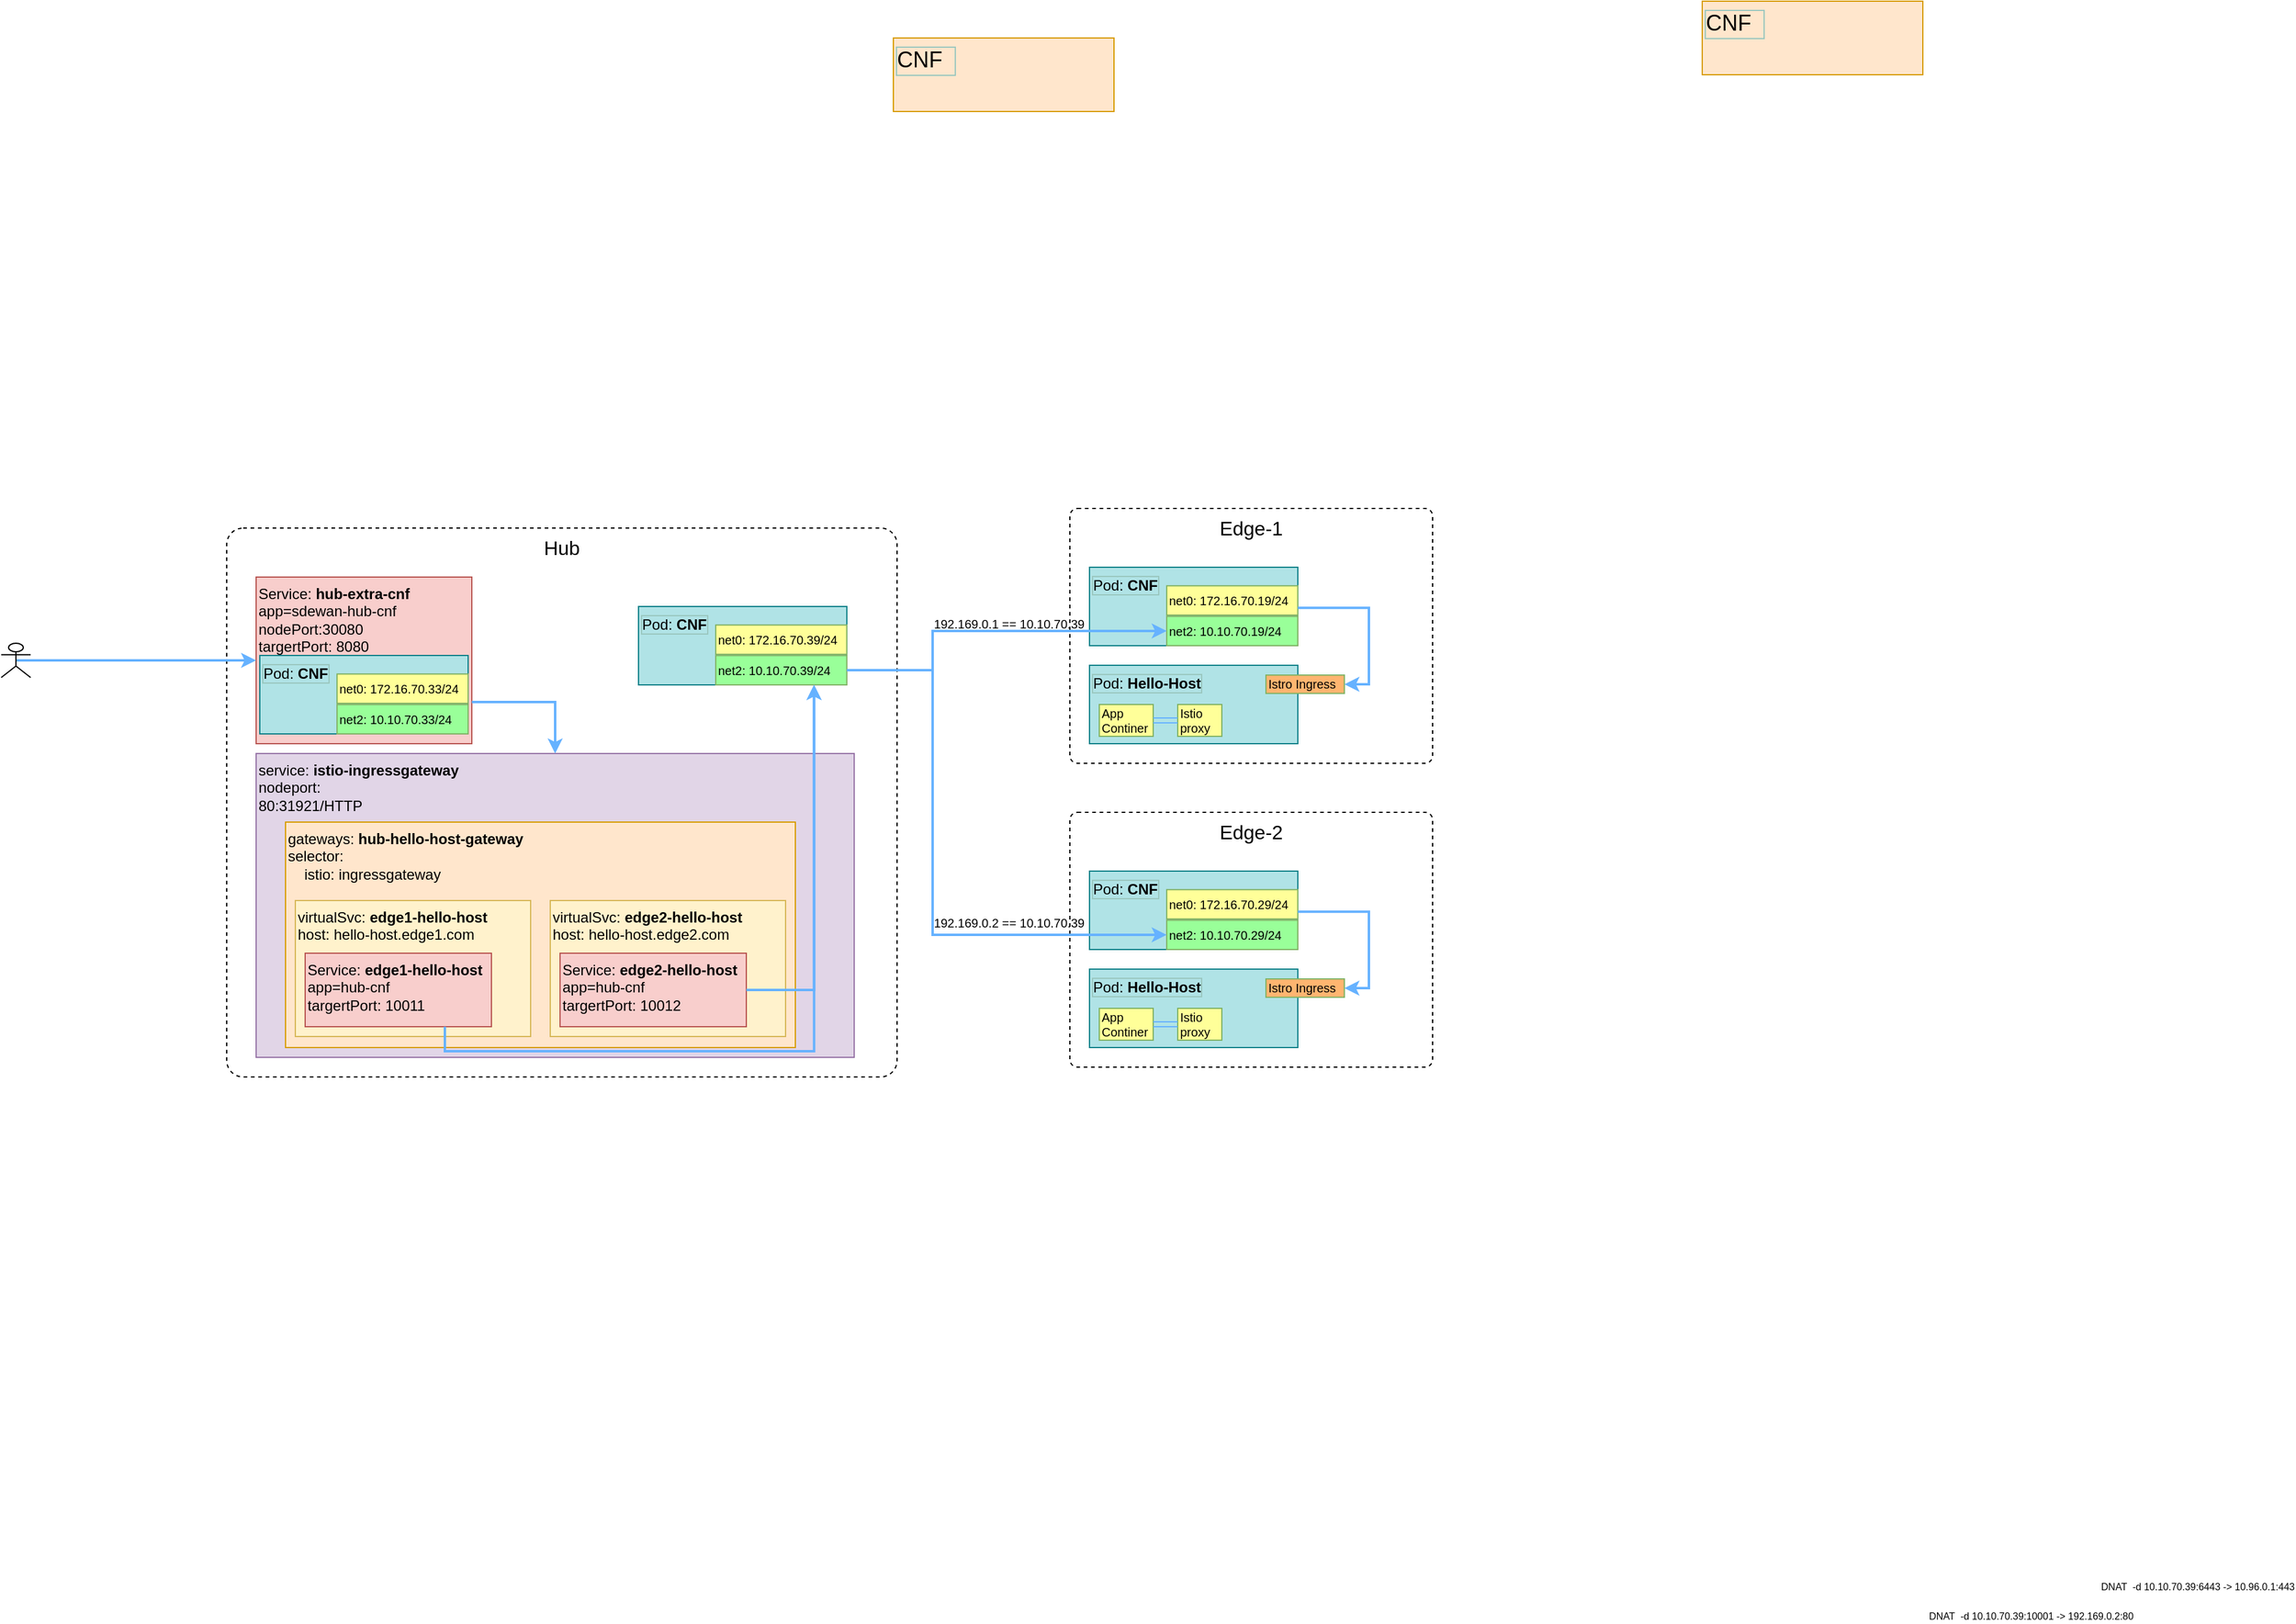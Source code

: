<mxfile version="15.5.2" type="github">
  <diagram id="_Mf6lnb294Ap30HItGFO" name="Page-1">
    <mxGraphModel dx="2719" dy="868" grid="1" gridSize="8" guides="1" tooltips="1" connect="1" arrows="1" fold="1" page="1" pageScale="1" pageWidth="1100" pageHeight="850" math="0" shadow="0">
      <root>
        <mxCell id="0" />
        <mxCell id="1" parent="0" />
        <mxCell id="dr2jXw1xH-RzFGX_rYgQ-3" value="CNF&amp;nbsp;&amp;nbsp;" style="rounded=0;whiteSpace=wrap;html=1;align=left;verticalAlign=top;labelBorderColor=#9AC7BF;fontSize=18;container=0;fillColor=#ffe6cc;strokeColor=#d79b00;" parent="1" vertex="1">
          <mxGeometry x="720" y="200" width="180" height="60" as="geometry" />
        </mxCell>
        <mxCell id="dr2jXw1xH-RzFGX_rYgQ-4" value="CNF&amp;nbsp;&amp;nbsp;" style="rounded=0;whiteSpace=wrap;html=1;align=left;verticalAlign=top;labelBorderColor=#9AC7BF;fontSize=18;container=0;fillColor=#ffe6cc;strokeColor=#d79b00;" parent="1" vertex="1">
          <mxGeometry x="1380" y="170" width="180" height="60" as="geometry" />
        </mxCell>
        <mxCell id="dr2jXw1xH-RzFGX_rYgQ-26" value="DNAT&amp;nbsp; -d 10.10.70.39:10001 -&amp;gt; 192.169.0.2:80" style="edgeLabel;html=1;align=center;verticalAlign=middle;resizable=0;points=[];fontSize=8;container=0;" parent="1" vertex="1" connectable="0">
          <mxGeometry x="1648.0" y="1488" as="geometry" />
        </mxCell>
        <mxCell id="dr2jXw1xH-RzFGX_rYgQ-24" value="DNAT&amp;nbsp; -d 10.10.70.39:6443 -&amp;gt; 10.96.0.1:443" style="edgeLabel;html=1;align=center;verticalAlign=middle;resizable=0;points=[];fontSize=8;container=0;" parent="1" vertex="1" connectable="0">
          <mxGeometry x="1784.0" y="1464" as="geometry" />
        </mxCell>
        <mxCell id="dr2jXw1xH-RzFGX_rYgQ-25" value="192.169.0.1 == 10.10.70.39" style="edgeLabel;html=1;align=center;verticalAlign=middle;resizable=0;points=[];fontSize=10;container=0;" parent="1" vertex="1" connectable="0">
          <mxGeometry x="824.0" y="676" as="geometry">
            <mxPoint x="-10" y="2" as="offset" />
          </mxGeometry>
        </mxCell>
        <mxCell id="dr2jXw1xH-RzFGX_rYgQ-49" value="192.169.0.2 == 10.10.70.39" style="edgeLabel;html=1;align=center;verticalAlign=middle;resizable=0;points=[];fontSize=10;container=0;" parent="1" vertex="1" connectable="0">
          <mxGeometry x="824.0" y="920" as="geometry">
            <mxPoint x="-10" y="2" as="offset" />
          </mxGeometry>
        </mxCell>
        <mxCell id="MFXp9vrlhHnJbVwKKNNt-15" value="" style="group" vertex="1" connectable="0" parent="1">
          <mxGeometry x="200" y="640" width="523" height="408" as="geometry" />
        </mxCell>
        <mxCell id="MFXp9vrlhHnJbVwKKNNt-13" value="Service: &lt;b&gt;hub-extra-cnf&lt;/b&gt;&lt;br style=&quot;font-size: 12px&quot;&gt;app=sdewan-hub-cnf&lt;br&gt;nodePort:30080&lt;br&gt;targertPort: 8080" style="rounded=0;whiteSpace=wrap;html=1;align=left;verticalAlign=top;labelBorderColor=none;fontSize=12;container=0;fillColor=#f8cecc;strokeColor=#b85450;" vertex="1" parent="MFXp9vrlhHnJbVwKKNNt-15">
          <mxGeometry width="176" height="136" as="geometry" />
        </mxCell>
        <mxCell id="MFXp9vrlhHnJbVwKKNNt-9" value="" style="group" vertex="1" connectable="0" parent="MFXp9vrlhHnJbVwKKNNt-15">
          <mxGeometry x="3" y="48" width="520" height="360" as="geometry" />
        </mxCell>
        <mxCell id="MFXp9vrlhHnJbVwKKNNt-25" value="" style="group" vertex="1" connectable="0" parent="MFXp9vrlhHnJbVwKKNNt-9">
          <mxGeometry y="16" width="520" height="344" as="geometry" />
        </mxCell>
        <mxCell id="MFXp9vrlhHnJbVwKKNNt-10" value="Pod: &lt;b&gt;CNF&lt;/b&gt;" style="rounded=0;whiteSpace=wrap;html=1;align=left;verticalAlign=top;labelBorderColor=#9AC7BF;fontSize=12;container=0;fillColor=#b0e3e6;strokeColor=#0e8088;" vertex="1" parent="MFXp9vrlhHnJbVwKKNNt-25">
          <mxGeometry width="170" height="64" as="geometry" />
        </mxCell>
        <mxCell id="MFXp9vrlhHnJbVwKKNNt-11" value="net0: 172.16.70.33/24" style="rounded=0;whiteSpace=wrap;html=1;strokeColor=#82b366;container=0;align=left;fillColor=#FFFF99;fontSize=10;" vertex="1" parent="MFXp9vrlhHnJbVwKKNNt-25">
          <mxGeometry x="63.024" y="15.134" width="106.973" height="23.911" as="geometry" />
        </mxCell>
        <mxCell id="MFXp9vrlhHnJbVwKKNNt-12" value="net2: 10.10.70.33/24" style="rounded=0;whiteSpace=wrap;html=1;strokeColor=#82b366;container=0;align=left;fillColor=#99FF99;fontSize=10;" vertex="1" parent="MFXp9vrlhHnJbVwKKNNt-25">
          <mxGeometry x="63.024" y="40.087" width="106.973" height="23.911" as="geometry" />
        </mxCell>
        <mxCell id="MFXp9vrlhHnJbVwKKNNt-69" value="Hub" style="rounded=1;whiteSpace=wrap;fontSize=16;verticalAlign=top;arcSize=3;dashed=1;container=0;fillColor=none;" vertex="1" parent="MFXp9vrlhHnJbVwKKNNt-25">
          <mxGeometry x="-27" y="-104" width="547" height="448" as="geometry" />
        </mxCell>
        <mxCell id="MFXp9vrlhHnJbVwKKNNt-68" style="edgeStyle=orthogonalEdgeStyle;rounded=0;orthogonalLoop=1;jettySize=auto;html=1;exitX=0.5;exitY=0.5;exitDx=0;exitDy=0;exitPerimeter=0;entryX=0;entryY=0.5;entryDx=0;entryDy=0;fontSize=10;startArrow=none;startFill=0;endArrow=classic;endFill=1;strokeColor=#66B2FF;strokeWidth=2;" edge="1" parent="1" source="MFXp9vrlhHnJbVwKKNNt-18" target="MFXp9vrlhHnJbVwKKNNt-13">
          <mxGeometry relative="1" as="geometry" />
        </mxCell>
        <mxCell id="MFXp9vrlhHnJbVwKKNNt-18" value="" style="shape=umlActor;verticalLabelPosition=bottom;verticalAlign=top;html=1;outlineConnect=0;fontSize=10;" vertex="1" parent="1">
          <mxGeometry x="-8" y="694" width="24" height="28" as="geometry" />
        </mxCell>
        <mxCell id="MFXp9vrlhHnJbVwKKNNt-26" value="" style="group" vertex="1" connectable="0" parent="1">
          <mxGeometry x="512" y="664" width="170" height="64" as="geometry" />
        </mxCell>
        <mxCell id="MFXp9vrlhHnJbVwKKNNt-27" value="Pod: &lt;b&gt;CNF&lt;/b&gt;" style="rounded=0;whiteSpace=wrap;html=1;align=left;verticalAlign=top;labelBorderColor=#9AC7BF;fontSize=12;container=0;fillColor=#b0e3e6;strokeColor=#0e8088;" vertex="1" parent="MFXp9vrlhHnJbVwKKNNt-26">
          <mxGeometry width="170" height="64" as="geometry" />
        </mxCell>
        <mxCell id="MFXp9vrlhHnJbVwKKNNt-28" value="net0: 172.16.70.39/24" style="rounded=0;whiteSpace=wrap;html=1;strokeColor=#82b366;container=0;align=left;fillColor=#FFFF99;fontSize=10;" vertex="1" parent="MFXp9vrlhHnJbVwKKNNt-26">
          <mxGeometry x="63.024" y="15.134" width="106.973" height="23.911" as="geometry" />
        </mxCell>
        <mxCell id="MFXp9vrlhHnJbVwKKNNt-29" value="net2: 10.10.70.39/24" style="rounded=0;whiteSpace=wrap;html=1;strokeColor=#82b366;container=0;align=left;fillColor=#99FF99;fontSize=10;" vertex="1" parent="MFXp9vrlhHnJbVwKKNNt-26">
          <mxGeometry x="63.024" y="40.087" width="106.973" height="23.911" as="geometry" />
        </mxCell>
        <mxCell id="MFXp9vrlhHnJbVwKKNNt-41" value="" style="group" vertex="1" connectable="0" parent="1">
          <mxGeometry x="864" y="584" width="296" height="208" as="geometry" />
        </mxCell>
        <mxCell id="dr2jXw1xH-RzFGX_rYgQ-10" value="Edge-1" style="rounded=1;whiteSpace=wrap;fontSize=16;verticalAlign=top;arcSize=3;dashed=1;container=0;fillColor=none;" parent="MFXp9vrlhHnJbVwKKNNt-41" vertex="1">
          <mxGeometry width="296" height="208" as="geometry" />
        </mxCell>
        <mxCell id="MFXp9vrlhHnJbVwKKNNt-31" value="" style="group" vertex="1" connectable="0" parent="MFXp9vrlhHnJbVwKKNNt-41">
          <mxGeometry x="16" y="48" width="170" height="64" as="geometry" />
        </mxCell>
        <mxCell id="MFXp9vrlhHnJbVwKKNNt-32" value="Pod: &lt;b&gt;CNF&lt;/b&gt;" style="rounded=0;whiteSpace=wrap;html=1;align=left;verticalAlign=top;labelBorderColor=#9AC7BF;fontSize=12;container=0;fillColor=#b0e3e6;strokeColor=#0e8088;" vertex="1" parent="MFXp9vrlhHnJbVwKKNNt-31">
          <mxGeometry width="170" height="64" as="geometry" />
        </mxCell>
        <mxCell id="MFXp9vrlhHnJbVwKKNNt-33" value="net0: 172.16.70.19/24" style="rounded=0;whiteSpace=wrap;html=1;strokeColor=#82b366;container=0;align=left;fillColor=#FFFF99;fontSize=10;" vertex="1" parent="MFXp9vrlhHnJbVwKKNNt-31">
          <mxGeometry x="63.024" y="15.134" width="106.973" height="23.911" as="geometry" />
        </mxCell>
        <mxCell id="MFXp9vrlhHnJbVwKKNNt-34" value="net2: 10.10.70.19/24" style="rounded=0;whiteSpace=wrap;html=1;strokeColor=#82b366;container=0;align=left;fillColor=#99FF99;fontSize=10;" vertex="1" parent="MFXp9vrlhHnJbVwKKNNt-31">
          <mxGeometry x="63.024" y="40.087" width="106.973" height="23.911" as="geometry" />
        </mxCell>
        <mxCell id="MFXp9vrlhHnJbVwKKNNt-35" value="" style="group" vertex="1" connectable="0" parent="MFXp9vrlhHnJbVwKKNNt-41">
          <mxGeometry x="16" y="128" width="208" height="64" as="geometry" />
        </mxCell>
        <mxCell id="MFXp9vrlhHnJbVwKKNNt-36" value="Pod: &lt;b&gt;Hello-Host&lt;/b&gt;" style="rounded=0;whiteSpace=wrap;html=1;align=left;verticalAlign=top;labelBorderColor=#9AC7BF;fontSize=12;container=0;fillColor=#b0e3e6;strokeColor=#0e8088;" vertex="1" parent="MFXp9vrlhHnJbVwKKNNt-35">
          <mxGeometry width="170" height="64" as="geometry" />
        </mxCell>
        <mxCell id="dr2jXw1xH-RzFGX_rYgQ-61" value="App Continer" style="rounded=0;whiteSpace=wrap;html=1;strokeColor=#82b366;container=0;align=left;fillColor=#FFFF99;fontSize=10;" parent="MFXp9vrlhHnJbVwKKNNt-35" vertex="1">
          <mxGeometry x="8" y="32" width="44" height="26" as="geometry" />
        </mxCell>
        <mxCell id="dr2jXw1xH-RzFGX_rYgQ-62" value="Istio&lt;br style=&quot;font-size: 10px;&quot;&gt;proxy" style="rounded=0;whiteSpace=wrap;html=1;strokeColor=#82b366;container=0;align=left;fillColor=#FFFF99;fontSize=10;" parent="MFXp9vrlhHnJbVwKKNNt-35" vertex="1">
          <mxGeometry x="72" y="32" width="36" height="26" as="geometry" />
        </mxCell>
        <mxCell id="dr2jXw1xH-RzFGX_rYgQ-63" style="edgeStyle=orthogonalEdgeStyle;rounded=0;orthogonalLoop=1;jettySize=auto;html=1;exitX=1;exitY=0.5;exitDx=0;exitDy=0;entryX=0;entryY=0.5;entryDx=0;entryDy=0;fontSize=12;strokeColor=#66B2FF;strokeWidth=1;startArrow=classic;startFill=1;shape=link;" parent="MFXp9vrlhHnJbVwKKNNt-35" source="dr2jXw1xH-RzFGX_rYgQ-61" target="dr2jXw1xH-RzFGX_rYgQ-62" edge="1">
          <mxGeometry x="-32" y="-16" as="geometry" />
        </mxCell>
        <mxCell id="dr2jXw1xH-RzFGX_rYgQ-64" value="Istro Ingress" style="rounded=0;whiteSpace=wrap;html=1;strokeColor=#82b366;container=0;align=left;fillColor=#FFB570;fontSize=10;" parent="MFXp9vrlhHnJbVwKKNNt-35" vertex="1">
          <mxGeometry x="144" y="8" width="64" height="14.96" as="geometry" />
        </mxCell>
        <mxCell id="MFXp9vrlhHnJbVwKKNNt-54" style="edgeStyle=orthogonalEdgeStyle;rounded=0;orthogonalLoop=1;jettySize=auto;html=1;exitX=1;exitY=0.75;exitDx=0;exitDy=0;entryX=1;entryY=0.5;entryDx=0;entryDy=0;fontSize=10;startArrow=none;startFill=0;endArrow=classic;endFill=1;strokeColor=#66B2FF;strokeWidth=2;" edge="1" parent="MFXp9vrlhHnJbVwKKNNt-41" source="MFXp9vrlhHnJbVwKKNNt-33" target="dr2jXw1xH-RzFGX_rYgQ-64">
          <mxGeometry relative="1" as="geometry" />
        </mxCell>
        <mxCell id="MFXp9vrlhHnJbVwKKNNt-42" value="" style="group" vertex="1" connectable="0" parent="1">
          <mxGeometry x="864" y="832" width="296" height="208" as="geometry" />
        </mxCell>
        <mxCell id="MFXp9vrlhHnJbVwKKNNt-43" value="Edge-2" style="rounded=1;whiteSpace=wrap;fontSize=16;verticalAlign=top;arcSize=3;dashed=1;container=0;fillColor=none;" vertex="1" parent="MFXp9vrlhHnJbVwKKNNt-42">
          <mxGeometry width="296" height="208" as="geometry" />
        </mxCell>
        <mxCell id="MFXp9vrlhHnJbVwKKNNt-44" value="" style="group" vertex="1" connectable="0" parent="MFXp9vrlhHnJbVwKKNNt-42">
          <mxGeometry x="16" y="48" width="170" height="64" as="geometry" />
        </mxCell>
        <mxCell id="MFXp9vrlhHnJbVwKKNNt-45" value="Pod: &lt;b&gt;CNF&lt;/b&gt;" style="rounded=0;whiteSpace=wrap;html=1;align=left;verticalAlign=top;labelBorderColor=#9AC7BF;fontSize=12;container=0;fillColor=#b0e3e6;strokeColor=#0e8088;" vertex="1" parent="MFXp9vrlhHnJbVwKKNNt-44">
          <mxGeometry width="170" height="64" as="geometry" />
        </mxCell>
        <mxCell id="MFXp9vrlhHnJbVwKKNNt-46" value="net0: 172.16.70.29/24" style="rounded=0;whiteSpace=wrap;html=1;strokeColor=#82b366;container=0;align=left;fillColor=#FFFF99;fontSize=10;" vertex="1" parent="MFXp9vrlhHnJbVwKKNNt-44">
          <mxGeometry x="63.024" y="15.134" width="106.973" height="23.911" as="geometry" />
        </mxCell>
        <mxCell id="MFXp9vrlhHnJbVwKKNNt-47" value="net2: 10.10.70.29/24" style="rounded=0;whiteSpace=wrap;html=1;strokeColor=#82b366;container=0;align=left;fillColor=#99FF99;fontSize=10;" vertex="1" parent="MFXp9vrlhHnJbVwKKNNt-44">
          <mxGeometry x="63.024" y="40.087" width="106.973" height="23.911" as="geometry" />
        </mxCell>
        <mxCell id="MFXp9vrlhHnJbVwKKNNt-48" value="" style="group" vertex="1" connectable="0" parent="MFXp9vrlhHnJbVwKKNNt-42">
          <mxGeometry x="16" y="128" width="208" height="64" as="geometry" />
        </mxCell>
        <mxCell id="MFXp9vrlhHnJbVwKKNNt-49" value="Pod: &lt;b&gt;Hello-Host&lt;/b&gt;" style="rounded=0;whiteSpace=wrap;html=1;align=left;verticalAlign=top;labelBorderColor=#9AC7BF;fontSize=12;container=0;fillColor=#b0e3e6;strokeColor=#0e8088;" vertex="1" parent="MFXp9vrlhHnJbVwKKNNt-48">
          <mxGeometry width="170" height="64" as="geometry" />
        </mxCell>
        <mxCell id="MFXp9vrlhHnJbVwKKNNt-50" value="App Continer" style="rounded=0;whiteSpace=wrap;html=1;strokeColor=#82b366;container=0;align=left;fillColor=#FFFF99;fontSize=10;" vertex="1" parent="MFXp9vrlhHnJbVwKKNNt-48">
          <mxGeometry x="8" y="32" width="44" height="26" as="geometry" />
        </mxCell>
        <mxCell id="MFXp9vrlhHnJbVwKKNNt-51" value="Istio&lt;br style=&quot;font-size: 10px;&quot;&gt;proxy" style="rounded=0;whiteSpace=wrap;html=1;strokeColor=#82b366;container=0;align=left;fillColor=#FFFF99;fontSize=10;" vertex="1" parent="MFXp9vrlhHnJbVwKKNNt-48">
          <mxGeometry x="72" y="32" width="36" height="26" as="geometry" />
        </mxCell>
        <mxCell id="MFXp9vrlhHnJbVwKKNNt-52" style="edgeStyle=orthogonalEdgeStyle;rounded=0;orthogonalLoop=1;jettySize=auto;html=1;exitX=1;exitY=0.5;exitDx=0;exitDy=0;entryX=0;entryY=0.5;entryDx=0;entryDy=0;fontSize=12;strokeColor=#66B2FF;strokeWidth=1;startArrow=classic;startFill=1;shape=link;" edge="1" parent="MFXp9vrlhHnJbVwKKNNt-48" source="MFXp9vrlhHnJbVwKKNNt-50" target="MFXp9vrlhHnJbVwKKNNt-51">
          <mxGeometry x="-32" y="-16" as="geometry" />
        </mxCell>
        <mxCell id="MFXp9vrlhHnJbVwKKNNt-53" value="Istro Ingress" style="rounded=0;whiteSpace=wrap;html=1;strokeColor=#82b366;container=0;align=left;fillColor=#FFB570;fontSize=10;" vertex="1" parent="MFXp9vrlhHnJbVwKKNNt-48">
          <mxGeometry x="144" y="8" width="64" height="14.96" as="geometry" />
        </mxCell>
        <mxCell id="MFXp9vrlhHnJbVwKKNNt-55" style="edgeStyle=orthogonalEdgeStyle;rounded=0;orthogonalLoop=1;jettySize=auto;html=1;exitX=1;exitY=0.75;exitDx=0;exitDy=0;entryX=1;entryY=0.5;entryDx=0;entryDy=0;fontSize=10;startArrow=none;startFill=0;endArrow=classic;endFill=1;strokeWidth=2;strokeColor=#66B2FF;" edge="1" parent="MFXp9vrlhHnJbVwKKNNt-42" source="MFXp9vrlhHnJbVwKKNNt-46" target="MFXp9vrlhHnJbVwKKNNt-53">
          <mxGeometry relative="1" as="geometry" />
        </mxCell>
        <mxCell id="MFXp9vrlhHnJbVwKKNNt-56" value="" style="group" vertex="1" connectable="0" parent="1">
          <mxGeometry x="200" y="784" width="488" height="400" as="geometry" />
        </mxCell>
        <mxCell id="MFXp9vrlhHnJbVwKKNNt-1" value="service: &lt;b&gt;istio-ingressgateway&lt;/b&gt;&lt;br style=&quot;font-size: 12px&quot;&gt;nodeport:&amp;nbsp;&lt;br&gt;80:31921/HTTP" style="rounded=0;whiteSpace=wrap;html=1;align=left;verticalAlign=top;labelBorderColor=none;fontSize=12;container=0;fillColor=#e1d5e7;strokeColor=#9673a6;" vertex="1" parent="MFXp9vrlhHnJbVwKKNNt-56">
          <mxGeometry width="488" height="248" as="geometry" />
        </mxCell>
        <mxCell id="dr2jXw1xH-RzFGX_rYgQ-80" value="gateways: &lt;b&gt;hub-hello-host-gateway&lt;/b&gt;&lt;br style=&quot;font-size: 12px&quot;&gt;selector:&lt;br&gt;&amp;nbsp; &amp;nbsp; istio: ingressgateway" style="rounded=0;whiteSpace=wrap;html=1;align=left;verticalAlign=top;labelBorderColor=none;fontSize=12;container=0;fillColor=#ffe6cc;strokeColor=#d79b00;" parent="MFXp9vrlhHnJbVwKKNNt-56" vertex="1">
          <mxGeometry x="24" y="56" width="416" height="184" as="geometry" />
        </mxCell>
        <mxCell id="dr2jXw1xH-RzFGX_rYgQ-73" value="" style="group;fillColor=#e1d5e7;strokeColor=#9673a6;container=0;" parent="MFXp9vrlhHnJbVwKKNNt-56" vertex="1" connectable="0">
          <mxGeometry x="40" y="120" width="184" height="111" as="geometry" />
        </mxCell>
        <mxCell id="dr2jXw1xH-RzFGX_rYgQ-71" value="virtualSvc: &lt;b&gt;edge1-hello-host&lt;/b&gt;&lt;br style=&quot;font-size: 12px&quot;&gt;host: hello-host.edge1.com" style="rounded=0;whiteSpace=wrap;html=1;align=left;verticalAlign=top;labelBorderColor=none;fontSize=12;container=0;fillColor=#fff2cc;strokeColor=#d6b656;" parent="MFXp9vrlhHnJbVwKKNNt-56" vertex="1">
          <mxGeometry x="32" y="120" width="192" height="111" as="geometry" />
        </mxCell>
        <mxCell id="dr2jXw1xH-RzFGX_rYgQ-72" value="Service: &lt;b&gt;edge1-hello-host&lt;/b&gt;&lt;br style=&quot;font-size: 12px&quot;&gt;app=hub-cnf&lt;br&gt;targertPort: 10011" style="rounded=0;whiteSpace=wrap;html=1;align=left;verticalAlign=top;labelBorderColor=none;fontSize=12;container=0;fillColor=#f8cecc;strokeColor=#b85450;" parent="MFXp9vrlhHnJbVwKKNNt-56" vertex="1">
          <mxGeometry x="40" y="163" width="152" height="60" as="geometry" />
        </mxCell>
        <mxCell id="dr2jXw1xH-RzFGX_rYgQ-75" value="virtualSvc: &lt;b&gt;edge2-hello-host&lt;/b&gt;&lt;br style=&quot;font-size: 12px&quot;&gt;host: hello-host.edge2.com" style="rounded=0;whiteSpace=wrap;html=1;align=left;verticalAlign=top;labelBorderColor=none;fontSize=12;container=0;fillColor=#fff2cc;strokeColor=#d6b656;" parent="MFXp9vrlhHnJbVwKKNNt-56" vertex="1">
          <mxGeometry x="240" y="120" width="192" height="111" as="geometry" />
        </mxCell>
        <mxCell id="dr2jXw1xH-RzFGX_rYgQ-76" value="Service: &lt;b&gt;edge2-hello-host&lt;/b&gt;&lt;br style=&quot;font-size: 12px&quot;&gt;app=hub-cnf&lt;br&gt;targertPort: 10012" style="rounded=0;whiteSpace=wrap;html=1;align=left;verticalAlign=top;labelBorderColor=none;fontSize=12;container=0;fillColor=#f8cecc;strokeColor=#b85450;" parent="MFXp9vrlhHnJbVwKKNNt-56" vertex="1">
          <mxGeometry x="248" y="163" width="152" height="60" as="geometry" />
        </mxCell>
        <mxCell id="MFXp9vrlhHnJbVwKKNNt-59" style="edgeStyle=orthogonalEdgeStyle;rounded=0;orthogonalLoop=1;jettySize=auto;html=1;exitX=1;exitY=0.5;exitDx=0;exitDy=0;entryX=0;entryY=0.5;entryDx=0;entryDy=0;fontSize=10;startArrow=none;startFill=0;endArrow=classic;endFill=1;strokeWidth=2;strokeColor=#66B2FF;" edge="1" parent="1" source="MFXp9vrlhHnJbVwKKNNt-29" target="MFXp9vrlhHnJbVwKKNNt-34">
          <mxGeometry relative="1" as="geometry">
            <Array as="points">
              <mxPoint x="752" y="716" />
              <mxPoint x="752" y="684" />
            </Array>
          </mxGeometry>
        </mxCell>
        <mxCell id="MFXp9vrlhHnJbVwKKNNt-60" style="edgeStyle=orthogonalEdgeStyle;rounded=0;orthogonalLoop=1;jettySize=auto;html=1;exitX=1;exitY=0.5;exitDx=0;exitDy=0;entryX=0;entryY=0.5;entryDx=0;entryDy=0;fontSize=10;startArrow=none;startFill=0;endArrow=classic;endFill=1;strokeWidth=2;strokeColor=#66B2FF;" edge="1" parent="1" source="MFXp9vrlhHnJbVwKKNNt-29" target="MFXp9vrlhHnJbVwKKNNt-47">
          <mxGeometry relative="1" as="geometry">
            <Array as="points">
              <mxPoint x="752" y="716" />
              <mxPoint x="752" y="932" />
            </Array>
          </mxGeometry>
        </mxCell>
        <mxCell id="MFXp9vrlhHnJbVwKKNNt-64" style="edgeStyle=orthogonalEdgeStyle;rounded=0;orthogonalLoop=1;jettySize=auto;html=1;exitX=1;exitY=0.5;exitDx=0;exitDy=0;entryX=0.75;entryY=1;entryDx=0;entryDy=0;fontSize=10;startArrow=none;startFill=0;endArrow=classic;endFill=1;strokeColor=#66B2FF;strokeWidth=2;" edge="1" parent="1" source="dr2jXw1xH-RzFGX_rYgQ-76" target="MFXp9vrlhHnJbVwKKNNt-29">
          <mxGeometry relative="1" as="geometry" />
        </mxCell>
        <mxCell id="MFXp9vrlhHnJbVwKKNNt-66" style="edgeStyle=orthogonalEdgeStyle;rounded=0;orthogonalLoop=1;jettySize=auto;html=1;exitX=0.75;exitY=1;exitDx=0;exitDy=0;entryX=0.75;entryY=1;entryDx=0;entryDy=0;fontSize=10;startArrow=none;startFill=0;endArrow=classic;endFill=1;strokeColor=#66B2FF;strokeWidth=2;" edge="1" parent="1" source="dr2jXw1xH-RzFGX_rYgQ-72" target="MFXp9vrlhHnJbVwKKNNt-29">
          <mxGeometry relative="1" as="geometry" />
        </mxCell>
        <mxCell id="MFXp9vrlhHnJbVwKKNNt-67" style="edgeStyle=orthogonalEdgeStyle;rounded=0;orthogonalLoop=1;jettySize=auto;html=1;exitX=1;exitY=0.75;exitDx=0;exitDy=0;fontSize=10;startArrow=none;startFill=0;endArrow=classic;endFill=1;strokeColor=#66B2FF;strokeWidth=2;" edge="1" parent="1" source="MFXp9vrlhHnJbVwKKNNt-13" target="MFXp9vrlhHnJbVwKKNNt-1">
          <mxGeometry relative="1" as="geometry" />
        </mxCell>
      </root>
    </mxGraphModel>
  </diagram>
</mxfile>
